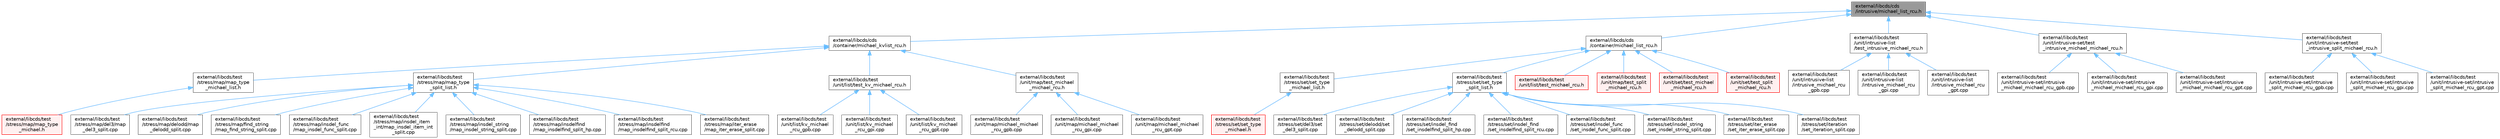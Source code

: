 digraph "external/libcds/cds/intrusive/michael_list_rcu.h"
{
 // LATEX_PDF_SIZE
  bgcolor="transparent";
  edge [fontname=Helvetica,fontsize=10,labelfontname=Helvetica,labelfontsize=10];
  node [fontname=Helvetica,fontsize=10,shape=box,height=0.2,width=0.4];
  Node1 [id="Node000001",label="external/libcds/cds\l/intrusive/michael_list_rcu.h",height=0.2,width=0.4,color="gray40", fillcolor="grey60", style="filled", fontcolor="black",tooltip=" "];
  Node1 -> Node2 [id="edge1_Node000001_Node000002",dir="back",color="steelblue1",style="solid",tooltip=" "];
  Node2 [id="Node000002",label="external/libcds/cds\l/container/michael_kvlist_rcu.h",height=0.2,width=0.4,color="grey40", fillcolor="white", style="filled",URL="$michael__kvlist__rcu_8h.html",tooltip=" "];
  Node2 -> Node3 [id="edge2_Node000002_Node000003",dir="back",color="steelblue1",style="solid",tooltip=" "];
  Node3 [id="Node000003",label="external/libcds/test\l/stress/map/map_type\l_michael_list.h",height=0.2,width=0.4,color="grey40", fillcolor="white", style="filled",URL="$map__type__michael__list_8h.html",tooltip=" "];
  Node3 -> Node4 [id="edge3_Node000003_Node000004",dir="back",color="steelblue1",style="solid",tooltip=" "];
  Node4 [id="Node000004",label="external/libcds/test\l/stress/map/map_type\l_michael.h",height=0.2,width=0.4,color="red", fillcolor="#FFF0F0", style="filled",URL="$map__type__michael_8h.html",tooltip=" "];
  Node2 -> Node14 [id="edge4_Node000002_Node000014",dir="back",color="steelblue1",style="solid",tooltip=" "];
  Node14 [id="Node000014",label="external/libcds/test\l/stress/map/map_type\l_split_list.h",height=0.2,width=0.4,color="grey40", fillcolor="white", style="filled",URL="$map__type__split__list_8h.html",tooltip=" "];
  Node14 -> Node15 [id="edge5_Node000014_Node000015",dir="back",color="steelblue1",style="solid",tooltip=" "];
  Node15 [id="Node000015",label="external/libcds/test\l/stress/map/del3/map\l_del3_split.cpp",height=0.2,width=0.4,color="grey40", fillcolor="white", style="filled",URL="$map__del3__split_8cpp.html",tooltip=" "];
  Node14 -> Node16 [id="edge6_Node000014_Node000016",dir="back",color="steelblue1",style="solid",tooltip=" "];
  Node16 [id="Node000016",label="external/libcds/test\l/stress/map/delodd/map\l_delodd_split.cpp",height=0.2,width=0.4,color="grey40", fillcolor="white", style="filled",URL="$map__delodd__split_8cpp.html",tooltip=" "];
  Node14 -> Node17 [id="edge7_Node000014_Node000017",dir="back",color="steelblue1",style="solid",tooltip=" "];
  Node17 [id="Node000017",label="external/libcds/test\l/stress/map/find_string\l/map_find_string_split.cpp",height=0.2,width=0.4,color="grey40", fillcolor="white", style="filled",URL="$map__find__string__split_8cpp.html",tooltip=" "];
  Node14 -> Node18 [id="edge8_Node000014_Node000018",dir="back",color="steelblue1",style="solid",tooltip=" "];
  Node18 [id="Node000018",label="external/libcds/test\l/stress/map/insdel_func\l/map_insdel_func_split.cpp",height=0.2,width=0.4,color="grey40", fillcolor="white", style="filled",URL="$map__insdel__func__split_8cpp.html",tooltip=" "];
  Node14 -> Node19 [id="edge9_Node000014_Node000019",dir="back",color="steelblue1",style="solid",tooltip=" "];
  Node19 [id="Node000019",label="external/libcds/test\l/stress/map/insdel_item\l_int/map_insdel_item_int\l_split.cpp",height=0.2,width=0.4,color="grey40", fillcolor="white", style="filled",URL="$map__insdel__item__int__split_8cpp.html",tooltip=" "];
  Node14 -> Node20 [id="edge10_Node000014_Node000020",dir="back",color="steelblue1",style="solid",tooltip=" "];
  Node20 [id="Node000020",label="external/libcds/test\l/stress/map/insdel_string\l/map_insdel_string_split.cpp",height=0.2,width=0.4,color="grey40", fillcolor="white", style="filled",URL="$map__insdel__string__split_8cpp.html",tooltip=" "];
  Node14 -> Node21 [id="edge11_Node000014_Node000021",dir="back",color="steelblue1",style="solid",tooltip=" "];
  Node21 [id="Node000021",label="external/libcds/test\l/stress/map/insdelfind\l/map_insdelfind_split_hp.cpp",height=0.2,width=0.4,color="grey40", fillcolor="white", style="filled",URL="$map__insdelfind__split__hp_8cpp.html",tooltip=" "];
  Node14 -> Node22 [id="edge12_Node000014_Node000022",dir="back",color="steelblue1",style="solid",tooltip=" "];
  Node22 [id="Node000022",label="external/libcds/test\l/stress/map/insdelfind\l/map_insdelfind_split_rcu.cpp",height=0.2,width=0.4,color="grey40", fillcolor="white", style="filled",URL="$map__insdelfind__split__rcu_8cpp.html",tooltip=" "];
  Node14 -> Node23 [id="edge13_Node000014_Node000023",dir="back",color="steelblue1",style="solid",tooltip=" "];
  Node23 [id="Node000023",label="external/libcds/test\l/stress/map/iter_erase\l/map_iter_erase_split.cpp",height=0.2,width=0.4,color="grey40", fillcolor="white", style="filled",URL="$map__iter__erase__split_8cpp.html",tooltip=" "];
  Node2 -> Node24 [id="edge14_Node000002_Node000024",dir="back",color="steelblue1",style="solid",tooltip=" "];
  Node24 [id="Node000024",label="external/libcds/test\l/unit/list/test_kv_michael_rcu.h",height=0.2,width=0.4,color="grey40", fillcolor="white", style="filled",URL="$test__kv__michael__rcu_8h.html",tooltip=" "];
  Node24 -> Node25 [id="edge15_Node000024_Node000025",dir="back",color="steelblue1",style="solid",tooltip=" "];
  Node25 [id="Node000025",label="external/libcds/test\l/unit/list/kv_michael\l_rcu_gpb.cpp",height=0.2,width=0.4,color="grey40", fillcolor="white", style="filled",URL="$kv__michael__rcu__gpb_8cpp.html",tooltip=" "];
  Node24 -> Node26 [id="edge16_Node000024_Node000026",dir="back",color="steelblue1",style="solid",tooltip=" "];
  Node26 [id="Node000026",label="external/libcds/test\l/unit/list/kv_michael\l_rcu_gpi.cpp",height=0.2,width=0.4,color="grey40", fillcolor="white", style="filled",URL="$kv__michael__rcu__gpi_8cpp.html",tooltip=" "];
  Node24 -> Node27 [id="edge17_Node000024_Node000027",dir="back",color="steelblue1",style="solid",tooltip=" "];
  Node27 [id="Node000027",label="external/libcds/test\l/unit/list/kv_michael\l_rcu_gpt.cpp",height=0.2,width=0.4,color="grey40", fillcolor="white", style="filled",URL="$kv__michael__rcu__gpt_8cpp.html",tooltip=" "];
  Node2 -> Node28 [id="edge18_Node000002_Node000028",dir="back",color="steelblue1",style="solid",tooltip=" "];
  Node28 [id="Node000028",label="external/libcds/test\l/unit/map/test_michael\l_michael_rcu.h",height=0.2,width=0.4,color="grey40", fillcolor="white", style="filled",URL="$map_2test__michael__michael__rcu_8h.html",tooltip=" "];
  Node28 -> Node29 [id="edge19_Node000028_Node000029",dir="back",color="steelblue1",style="solid",tooltip=" "];
  Node29 [id="Node000029",label="external/libcds/test\l/unit/map/michael_michael\l_rcu_gpb.cpp",height=0.2,width=0.4,color="grey40", fillcolor="white", style="filled",URL="$map_2michael__michael__rcu__gpb_8cpp.html",tooltip=" "];
  Node28 -> Node30 [id="edge20_Node000028_Node000030",dir="back",color="steelblue1",style="solid",tooltip=" "];
  Node30 [id="Node000030",label="external/libcds/test\l/unit/map/michael_michael\l_rcu_gpi.cpp",height=0.2,width=0.4,color="grey40", fillcolor="white", style="filled",URL="$map_2michael__michael__rcu__gpi_8cpp.html",tooltip=" "];
  Node28 -> Node31 [id="edge21_Node000028_Node000031",dir="back",color="steelblue1",style="solid",tooltip=" "];
  Node31 [id="Node000031",label="external/libcds/test\l/unit/map/michael_michael\l_rcu_gpt.cpp",height=0.2,width=0.4,color="grey40", fillcolor="white", style="filled",URL="$map_2michael__michael__rcu__gpt_8cpp.html",tooltip=" "];
  Node1 -> Node32 [id="edge22_Node000001_Node000032",dir="back",color="steelblue1",style="solid",tooltip=" "];
  Node32 [id="Node000032",label="external/libcds/cds\l/container/michael_list_rcu.h",height=0.2,width=0.4,color="grey40", fillcolor="white", style="filled",URL="$container_2michael__list__rcu_8h.html",tooltip=" "];
  Node32 -> Node33 [id="edge23_Node000032_Node000033",dir="back",color="steelblue1",style="solid",tooltip=" "];
  Node33 [id="Node000033",label="external/libcds/test\l/stress/set/set_type\l_michael_list.h",height=0.2,width=0.4,color="grey40", fillcolor="white", style="filled",URL="$set__type__michael__list_8h.html",tooltip=" "];
  Node33 -> Node34 [id="edge24_Node000033_Node000034",dir="back",color="steelblue1",style="solid",tooltip=" "];
  Node34 [id="Node000034",label="external/libcds/test\l/stress/set/set_type\l_michael.h",height=0.2,width=0.4,color="red", fillcolor="#FFF0F0", style="filled",URL="$set__type__michael_8h.html",tooltip=" "];
  Node32 -> Node43 [id="edge25_Node000032_Node000043",dir="back",color="steelblue1",style="solid",tooltip=" "];
  Node43 [id="Node000043",label="external/libcds/test\l/stress/set/set_type\l_split_list.h",height=0.2,width=0.4,color="grey40", fillcolor="white", style="filled",URL="$set__type__split__list_8h.html",tooltip=" "];
  Node43 -> Node44 [id="edge26_Node000043_Node000044",dir="back",color="steelblue1",style="solid",tooltip=" "];
  Node44 [id="Node000044",label="external/libcds/test\l/stress/set/del3/set\l_del3_split.cpp",height=0.2,width=0.4,color="grey40", fillcolor="white", style="filled",URL="$set__del3__split_8cpp.html",tooltip=" "];
  Node43 -> Node45 [id="edge27_Node000043_Node000045",dir="back",color="steelblue1",style="solid",tooltip=" "];
  Node45 [id="Node000045",label="external/libcds/test\l/stress/set/delodd/set\l_delodd_split.cpp",height=0.2,width=0.4,color="grey40", fillcolor="white", style="filled",URL="$set__delodd__split_8cpp.html",tooltip=" "];
  Node43 -> Node46 [id="edge28_Node000043_Node000046",dir="back",color="steelblue1",style="solid",tooltip=" "];
  Node46 [id="Node000046",label="external/libcds/test\l/stress/set/insdel_find\l/set_insdelfind_split_hp.cpp",height=0.2,width=0.4,color="grey40", fillcolor="white", style="filled",URL="$set__insdelfind__split__hp_8cpp.html",tooltip=" "];
  Node43 -> Node47 [id="edge29_Node000043_Node000047",dir="back",color="steelblue1",style="solid",tooltip=" "];
  Node47 [id="Node000047",label="external/libcds/test\l/stress/set/insdel_find\l/set_insdelfind_split_rcu.cpp",height=0.2,width=0.4,color="grey40", fillcolor="white", style="filled",URL="$set__insdelfind__split__rcu_8cpp.html",tooltip=" "];
  Node43 -> Node48 [id="edge30_Node000043_Node000048",dir="back",color="steelblue1",style="solid",tooltip=" "];
  Node48 [id="Node000048",label="external/libcds/test\l/stress/set/insdel_func\l/set_insdel_func_split.cpp",height=0.2,width=0.4,color="grey40", fillcolor="white", style="filled",URL="$set__insdel__func__split_8cpp.html",tooltip=" "];
  Node43 -> Node49 [id="edge31_Node000043_Node000049",dir="back",color="steelblue1",style="solid",tooltip=" "];
  Node49 [id="Node000049",label="external/libcds/test\l/stress/set/insdel_string\l/set_insdel_string_split.cpp",height=0.2,width=0.4,color="grey40", fillcolor="white", style="filled",URL="$set__insdel__string__split_8cpp.html",tooltip=" "];
  Node43 -> Node50 [id="edge32_Node000043_Node000050",dir="back",color="steelblue1",style="solid",tooltip=" "];
  Node50 [id="Node000050",label="external/libcds/test\l/stress/set/iter_erase\l/set_iter_erase_split.cpp",height=0.2,width=0.4,color="grey40", fillcolor="white", style="filled",URL="$set__iter__erase__split_8cpp.html",tooltip=" "];
  Node43 -> Node51 [id="edge33_Node000043_Node000051",dir="back",color="steelblue1",style="solid",tooltip=" "];
  Node51 [id="Node000051",label="external/libcds/test\l/stress/set/iteration\l/set_iteration_split.cpp",height=0.2,width=0.4,color="grey40", fillcolor="white", style="filled",URL="$set__iteration__split_8cpp.html",tooltip=" "];
  Node32 -> Node52 [id="edge34_Node000032_Node000052",dir="back",color="steelblue1",style="solid",tooltip=" "];
  Node52 [id="Node000052",label="external/libcds/test\l/unit/list/test_michael_rcu.h",height=0.2,width=0.4,color="red", fillcolor="#FFF0F0", style="filled",URL="$test__michael__rcu_8h.html",tooltip=" "];
  Node32 -> Node56 [id="edge35_Node000032_Node000056",dir="back",color="steelblue1",style="solid",tooltip=" "];
  Node56 [id="Node000056",label="external/libcds/test\l/unit/map/test_split\l_michael_rcu.h",height=0.2,width=0.4,color="red", fillcolor="#FFF0F0", style="filled",URL="$map_2test__split__michael__rcu_8h.html",tooltip=" "];
  Node32 -> Node60 [id="edge36_Node000032_Node000060",dir="back",color="steelblue1",style="solid",tooltip=" "];
  Node60 [id="Node000060",label="external/libcds/test\l/unit/set/test_michael\l_michael_rcu.h",height=0.2,width=0.4,color="red", fillcolor="#FFF0F0", style="filled",URL="$set_2test__michael__michael__rcu_8h.html",tooltip=" "];
  Node32 -> Node64 [id="edge37_Node000032_Node000064",dir="back",color="steelblue1",style="solid",tooltip=" "];
  Node64 [id="Node000064",label="external/libcds/test\l/unit/set/test_split\l_michael_rcu.h",height=0.2,width=0.4,color="red", fillcolor="#FFF0F0", style="filled",URL="$set_2test__split__michael__rcu_8h.html",tooltip=" "];
  Node1 -> Node68 [id="edge38_Node000001_Node000068",dir="back",color="steelblue1",style="solid",tooltip=" "];
  Node68 [id="Node000068",label="external/libcds/test\l/unit/intrusive-list\l/test_intrusive_michael_rcu.h",height=0.2,width=0.4,color="grey40", fillcolor="white", style="filled",URL="$test__intrusive__michael__rcu_8h.html",tooltip=" "];
  Node68 -> Node69 [id="edge39_Node000068_Node000069",dir="back",color="steelblue1",style="solid",tooltip=" "];
  Node69 [id="Node000069",label="external/libcds/test\l/unit/intrusive-list\l/intrusive_michael_rcu\l_gpb.cpp",height=0.2,width=0.4,color="grey40", fillcolor="white", style="filled",URL="$intrusive__michael__rcu__gpb_8cpp.html",tooltip=" "];
  Node68 -> Node70 [id="edge40_Node000068_Node000070",dir="back",color="steelblue1",style="solid",tooltip=" "];
  Node70 [id="Node000070",label="external/libcds/test\l/unit/intrusive-list\l/intrusive_michael_rcu\l_gpi.cpp",height=0.2,width=0.4,color="grey40", fillcolor="white", style="filled",URL="$intrusive__michael__rcu__gpi_8cpp.html",tooltip=" "];
  Node68 -> Node71 [id="edge41_Node000068_Node000071",dir="back",color="steelblue1",style="solid",tooltip=" "];
  Node71 [id="Node000071",label="external/libcds/test\l/unit/intrusive-list\l/intrusive_michael_rcu\l_gpt.cpp",height=0.2,width=0.4,color="grey40", fillcolor="white", style="filled",URL="$intrusive__michael__rcu__gpt_8cpp.html",tooltip=" "];
  Node1 -> Node72 [id="edge42_Node000001_Node000072",dir="back",color="steelblue1",style="solid",tooltip=" "];
  Node72 [id="Node000072",label="external/libcds/test\l/unit/intrusive-set/test\l_intrusive_michael_michael_rcu.h",height=0.2,width=0.4,color="grey40", fillcolor="white", style="filled",URL="$test__intrusive__michael__michael__rcu_8h.html",tooltip=" "];
  Node72 -> Node73 [id="edge43_Node000072_Node000073",dir="back",color="steelblue1",style="solid",tooltip=" "];
  Node73 [id="Node000073",label="external/libcds/test\l/unit/intrusive-set/intrusive\l_michael_michael_rcu_gpb.cpp",height=0.2,width=0.4,color="grey40", fillcolor="white", style="filled",URL="$intrusive__michael__michael__rcu__gpb_8cpp.html",tooltip=" "];
  Node72 -> Node74 [id="edge44_Node000072_Node000074",dir="back",color="steelblue1",style="solid",tooltip=" "];
  Node74 [id="Node000074",label="external/libcds/test\l/unit/intrusive-set/intrusive\l_michael_michael_rcu_gpi.cpp",height=0.2,width=0.4,color="grey40", fillcolor="white", style="filled",URL="$intrusive__michael__michael__rcu__gpi_8cpp.html",tooltip=" "];
  Node72 -> Node75 [id="edge45_Node000072_Node000075",dir="back",color="steelblue1",style="solid",tooltip=" "];
  Node75 [id="Node000075",label="external/libcds/test\l/unit/intrusive-set/intrusive\l_michael_michael_rcu_gpt.cpp",height=0.2,width=0.4,color="grey40", fillcolor="white", style="filled",URL="$intrusive__michael__michael__rcu__gpt_8cpp.html",tooltip=" "];
  Node1 -> Node76 [id="edge46_Node000001_Node000076",dir="back",color="steelblue1",style="solid",tooltip=" "];
  Node76 [id="Node000076",label="external/libcds/test\l/unit/intrusive-set/test\l_intrusive_split_michael_rcu.h",height=0.2,width=0.4,color="grey40", fillcolor="white", style="filled",URL="$test__intrusive__split__michael__rcu_8h.html",tooltip=" "];
  Node76 -> Node77 [id="edge47_Node000076_Node000077",dir="back",color="steelblue1",style="solid",tooltip=" "];
  Node77 [id="Node000077",label="external/libcds/test\l/unit/intrusive-set/intrusive\l_split_michael_rcu_gpb.cpp",height=0.2,width=0.4,color="grey40", fillcolor="white", style="filled",URL="$intrusive__split__michael__rcu__gpb_8cpp.html",tooltip=" "];
  Node76 -> Node78 [id="edge48_Node000076_Node000078",dir="back",color="steelblue1",style="solid",tooltip=" "];
  Node78 [id="Node000078",label="external/libcds/test\l/unit/intrusive-set/intrusive\l_split_michael_rcu_gpi.cpp",height=0.2,width=0.4,color="grey40", fillcolor="white", style="filled",URL="$intrusive__split__michael__rcu__gpi_8cpp.html",tooltip=" "];
  Node76 -> Node79 [id="edge49_Node000076_Node000079",dir="back",color="steelblue1",style="solid",tooltip=" "];
  Node79 [id="Node000079",label="external/libcds/test\l/unit/intrusive-set/intrusive\l_split_michael_rcu_gpt.cpp",height=0.2,width=0.4,color="grey40", fillcolor="white", style="filled",URL="$intrusive__split__michael__rcu__gpt_8cpp.html",tooltip=" "];
}
